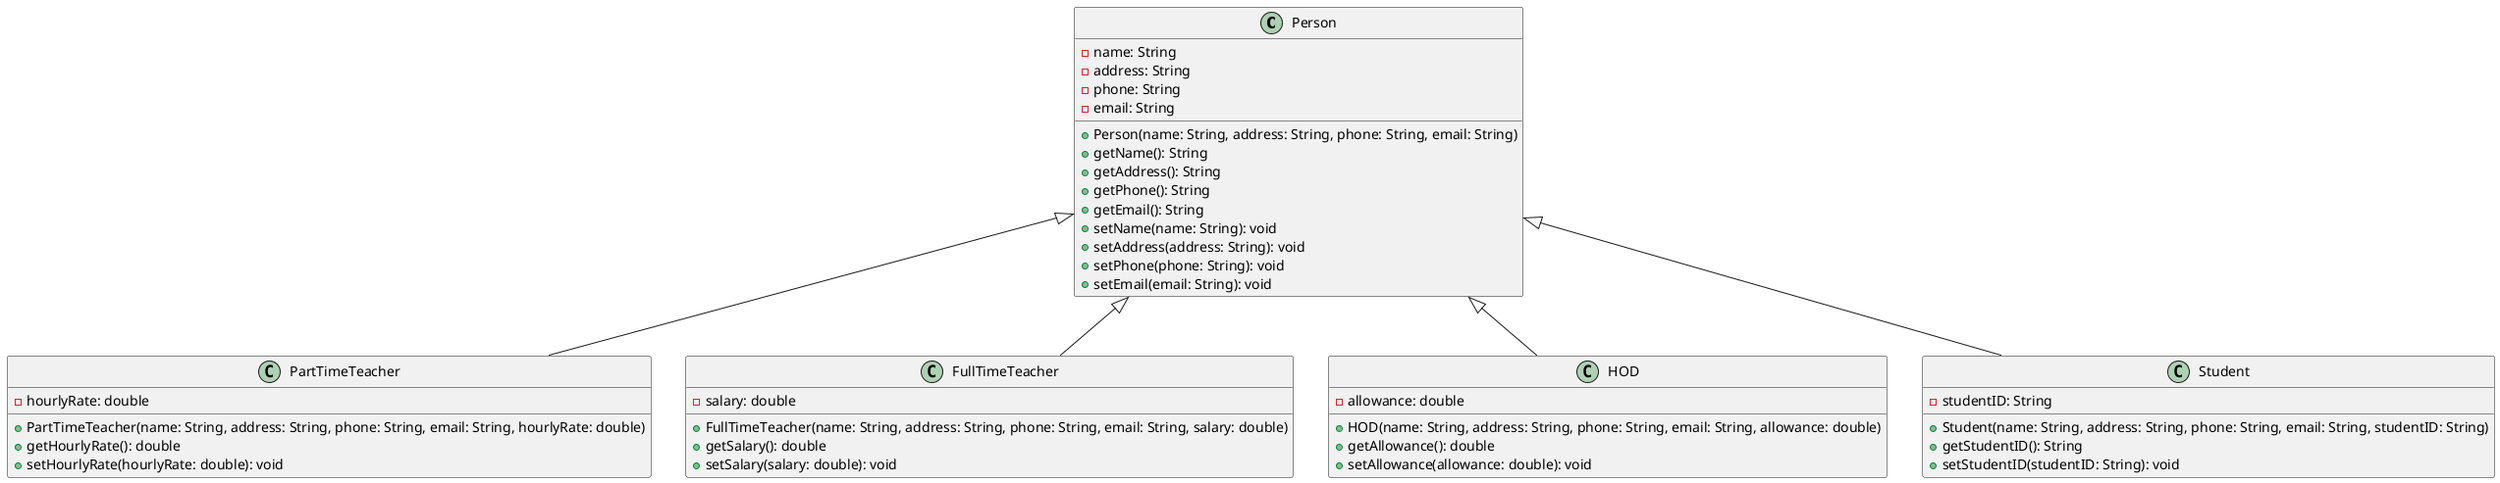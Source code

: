 
' Create a class diagram and justify inheritance hierarchy that could be used to represent the following classes with appropriate attributes and operations: person, part-time teacher, full-time teacher, hod, student.



@startuml

class Person {
    - name: String
    - address: String
    - phone: String
    - email: String
    + Person(name: String, address: String, phone: String, email: String)
    + getName(): String
    + getAddress(): String
    + getPhone(): String
    + getEmail(): String
    + setName(name: String): void
    + setAddress(address: String): void
    + setPhone(phone: String): void
    + setEmail(email: String): void
}

class PartTimeTeacher {
    - hourlyRate: double
    + PartTimeTeacher(name: String, address: String, phone: String, email: String, hourlyRate: double)
    + getHourlyRate(): double
    + setHourlyRate(hourlyRate: double): void
}

class FullTimeTeacher {
    - salary: double
    + FullTimeTeacher(name: String, address: String, phone: String, email: String, salary: double)
    + getSalary(): double
    + setSalary(salary: double): void
}

class HOD {
    - allowance: double
    + HOD(name: String, address: String, phone: String, email: String, allowance: double)
    + getAllowance(): double
    + setAllowance(allowance: double): void
}

class Student {
    - studentID: String
    + Student(name: String, address: String, phone: String, email: String, studentID: String)
    + getStudentID(): String
    + setStudentID(studentID: String): void
}

Person <|-- PartTimeTeacher
Person <|-- FullTimeTeacher
Person <|-- HOD
Person <|-- Student

@enduml
```
